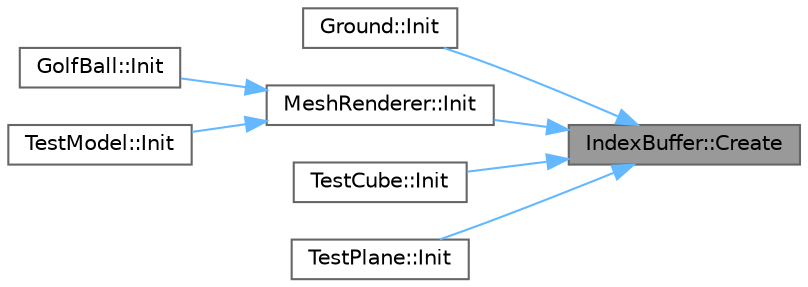 digraph "IndexBuffer::Create"
{
 // LATEX_PDF_SIZE
  bgcolor="transparent";
  edge [fontname=Helvetica,fontsize=10,labelfontname=Helvetica,labelfontsize=10];
  node [fontname=Helvetica,fontsize=10,shape=box,height=0.2,width=0.4];
  rankdir="RL";
  Node1 [id="Node000001",label="IndexBuffer::Create",height=0.2,width=0.4,color="gray40", fillcolor="grey60", style="filled", fontcolor="black",tooltip=" "];
  Node1 -> Node2 [id="edge1_Node000001_Node000002",dir="back",color="steelblue1",style="solid",tooltip=" "];
  Node2 [id="Node000002",label="Ground::Init",height=0.2,width=0.4,color="grey40", fillcolor="white", style="filled",URL="$class_ground.html#a387a4f0f1d006a606e83f24bedf9550e",tooltip=" "];
  Node1 -> Node3 [id="edge2_Node000001_Node000003",dir="back",color="steelblue1",style="solid",tooltip=" "];
  Node3 [id="Node000003",label="MeshRenderer::Init",height=0.2,width=0.4,color="grey40", fillcolor="white", style="filled",URL="$class_mesh_renderer.html#aa3476f8b7457ff0e5b86662c69b09984",tooltip=" "];
  Node3 -> Node4 [id="edge3_Node000003_Node000004",dir="back",color="steelblue1",style="solid",tooltip=" "];
  Node4 [id="Node000004",label="GolfBall::Init",height=0.2,width=0.4,color="grey40", fillcolor="white", style="filled",URL="$class_golf_ball.html#a1faa794a7a359c683bfc9f453d249ea5",tooltip=" "];
  Node3 -> Node5 [id="edge4_Node000003_Node000005",dir="back",color="steelblue1",style="solid",tooltip=" "];
  Node5 [id="Node000005",label="TestModel::Init",height=0.2,width=0.4,color="grey40", fillcolor="white", style="filled",URL="$class_test_model.html#a7e1de57e00664a32a5045e496f996b31",tooltip=" "];
  Node1 -> Node6 [id="edge5_Node000001_Node000006",dir="back",color="steelblue1",style="solid",tooltip=" "];
  Node6 [id="Node000006",label="TestCube::Init",height=0.2,width=0.4,color="grey40", fillcolor="white", style="filled",URL="$class_test_cube.html#a3979f3a1407a0c8a58bf8800bf697c35",tooltip=" "];
  Node1 -> Node7 [id="edge6_Node000001_Node000007",dir="back",color="steelblue1",style="solid",tooltip=" "];
  Node7 [id="Node000007",label="TestPlane::Init",height=0.2,width=0.4,color="grey40", fillcolor="white", style="filled",URL="$class_test_plane.html#a11b7249c2c5f093451c2fdc1087dddaf",tooltip=" "];
}
